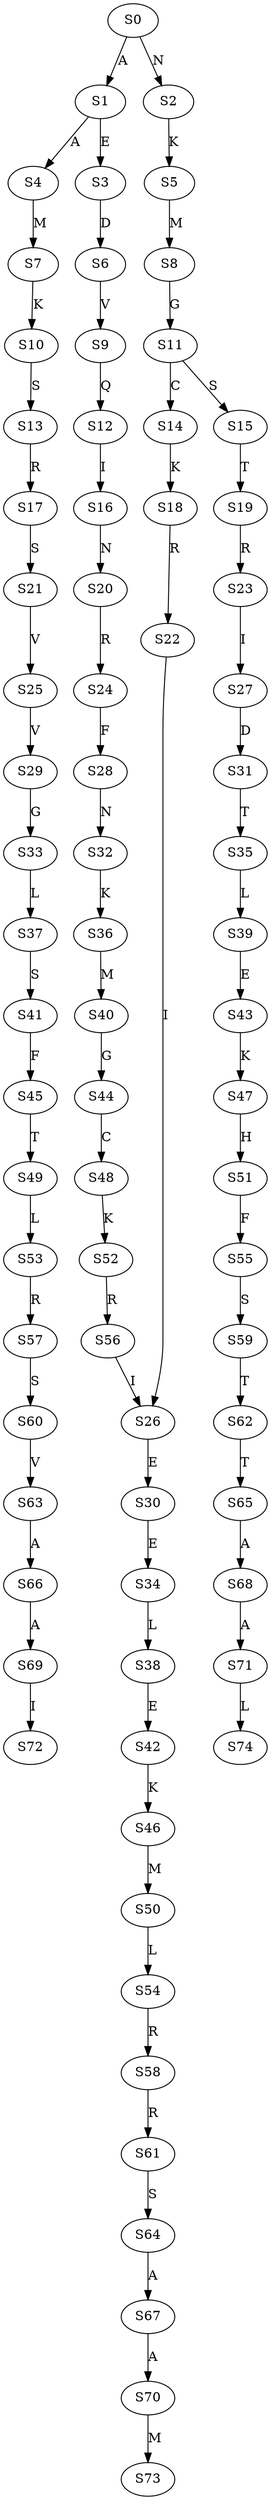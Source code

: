 strict digraph  {
	S0 -> S1 [ label = A ];
	S0 -> S2 [ label = N ];
	S1 -> S3 [ label = E ];
	S1 -> S4 [ label = A ];
	S2 -> S5 [ label = K ];
	S3 -> S6 [ label = D ];
	S4 -> S7 [ label = M ];
	S5 -> S8 [ label = M ];
	S6 -> S9 [ label = V ];
	S7 -> S10 [ label = K ];
	S8 -> S11 [ label = G ];
	S9 -> S12 [ label = Q ];
	S10 -> S13 [ label = S ];
	S11 -> S14 [ label = C ];
	S11 -> S15 [ label = S ];
	S12 -> S16 [ label = I ];
	S13 -> S17 [ label = R ];
	S14 -> S18 [ label = K ];
	S15 -> S19 [ label = T ];
	S16 -> S20 [ label = N ];
	S17 -> S21 [ label = S ];
	S18 -> S22 [ label = R ];
	S19 -> S23 [ label = R ];
	S20 -> S24 [ label = R ];
	S21 -> S25 [ label = V ];
	S22 -> S26 [ label = I ];
	S23 -> S27 [ label = I ];
	S24 -> S28 [ label = F ];
	S25 -> S29 [ label = V ];
	S26 -> S30 [ label = E ];
	S27 -> S31 [ label = D ];
	S28 -> S32 [ label = N ];
	S29 -> S33 [ label = G ];
	S30 -> S34 [ label = E ];
	S31 -> S35 [ label = T ];
	S32 -> S36 [ label = K ];
	S33 -> S37 [ label = L ];
	S34 -> S38 [ label = L ];
	S35 -> S39 [ label = L ];
	S36 -> S40 [ label = M ];
	S37 -> S41 [ label = S ];
	S38 -> S42 [ label = E ];
	S39 -> S43 [ label = E ];
	S40 -> S44 [ label = G ];
	S41 -> S45 [ label = F ];
	S42 -> S46 [ label = K ];
	S43 -> S47 [ label = K ];
	S44 -> S48 [ label = C ];
	S45 -> S49 [ label = T ];
	S46 -> S50 [ label = M ];
	S47 -> S51 [ label = H ];
	S48 -> S52 [ label = K ];
	S49 -> S53 [ label = L ];
	S50 -> S54 [ label = L ];
	S51 -> S55 [ label = F ];
	S52 -> S56 [ label = R ];
	S53 -> S57 [ label = R ];
	S54 -> S58 [ label = R ];
	S55 -> S59 [ label = S ];
	S56 -> S26 [ label = I ];
	S57 -> S60 [ label = S ];
	S58 -> S61 [ label = R ];
	S59 -> S62 [ label = T ];
	S60 -> S63 [ label = V ];
	S61 -> S64 [ label = S ];
	S62 -> S65 [ label = T ];
	S63 -> S66 [ label = A ];
	S64 -> S67 [ label = A ];
	S65 -> S68 [ label = A ];
	S66 -> S69 [ label = A ];
	S67 -> S70 [ label = A ];
	S68 -> S71 [ label = A ];
	S69 -> S72 [ label = I ];
	S70 -> S73 [ label = M ];
	S71 -> S74 [ label = L ];
}
